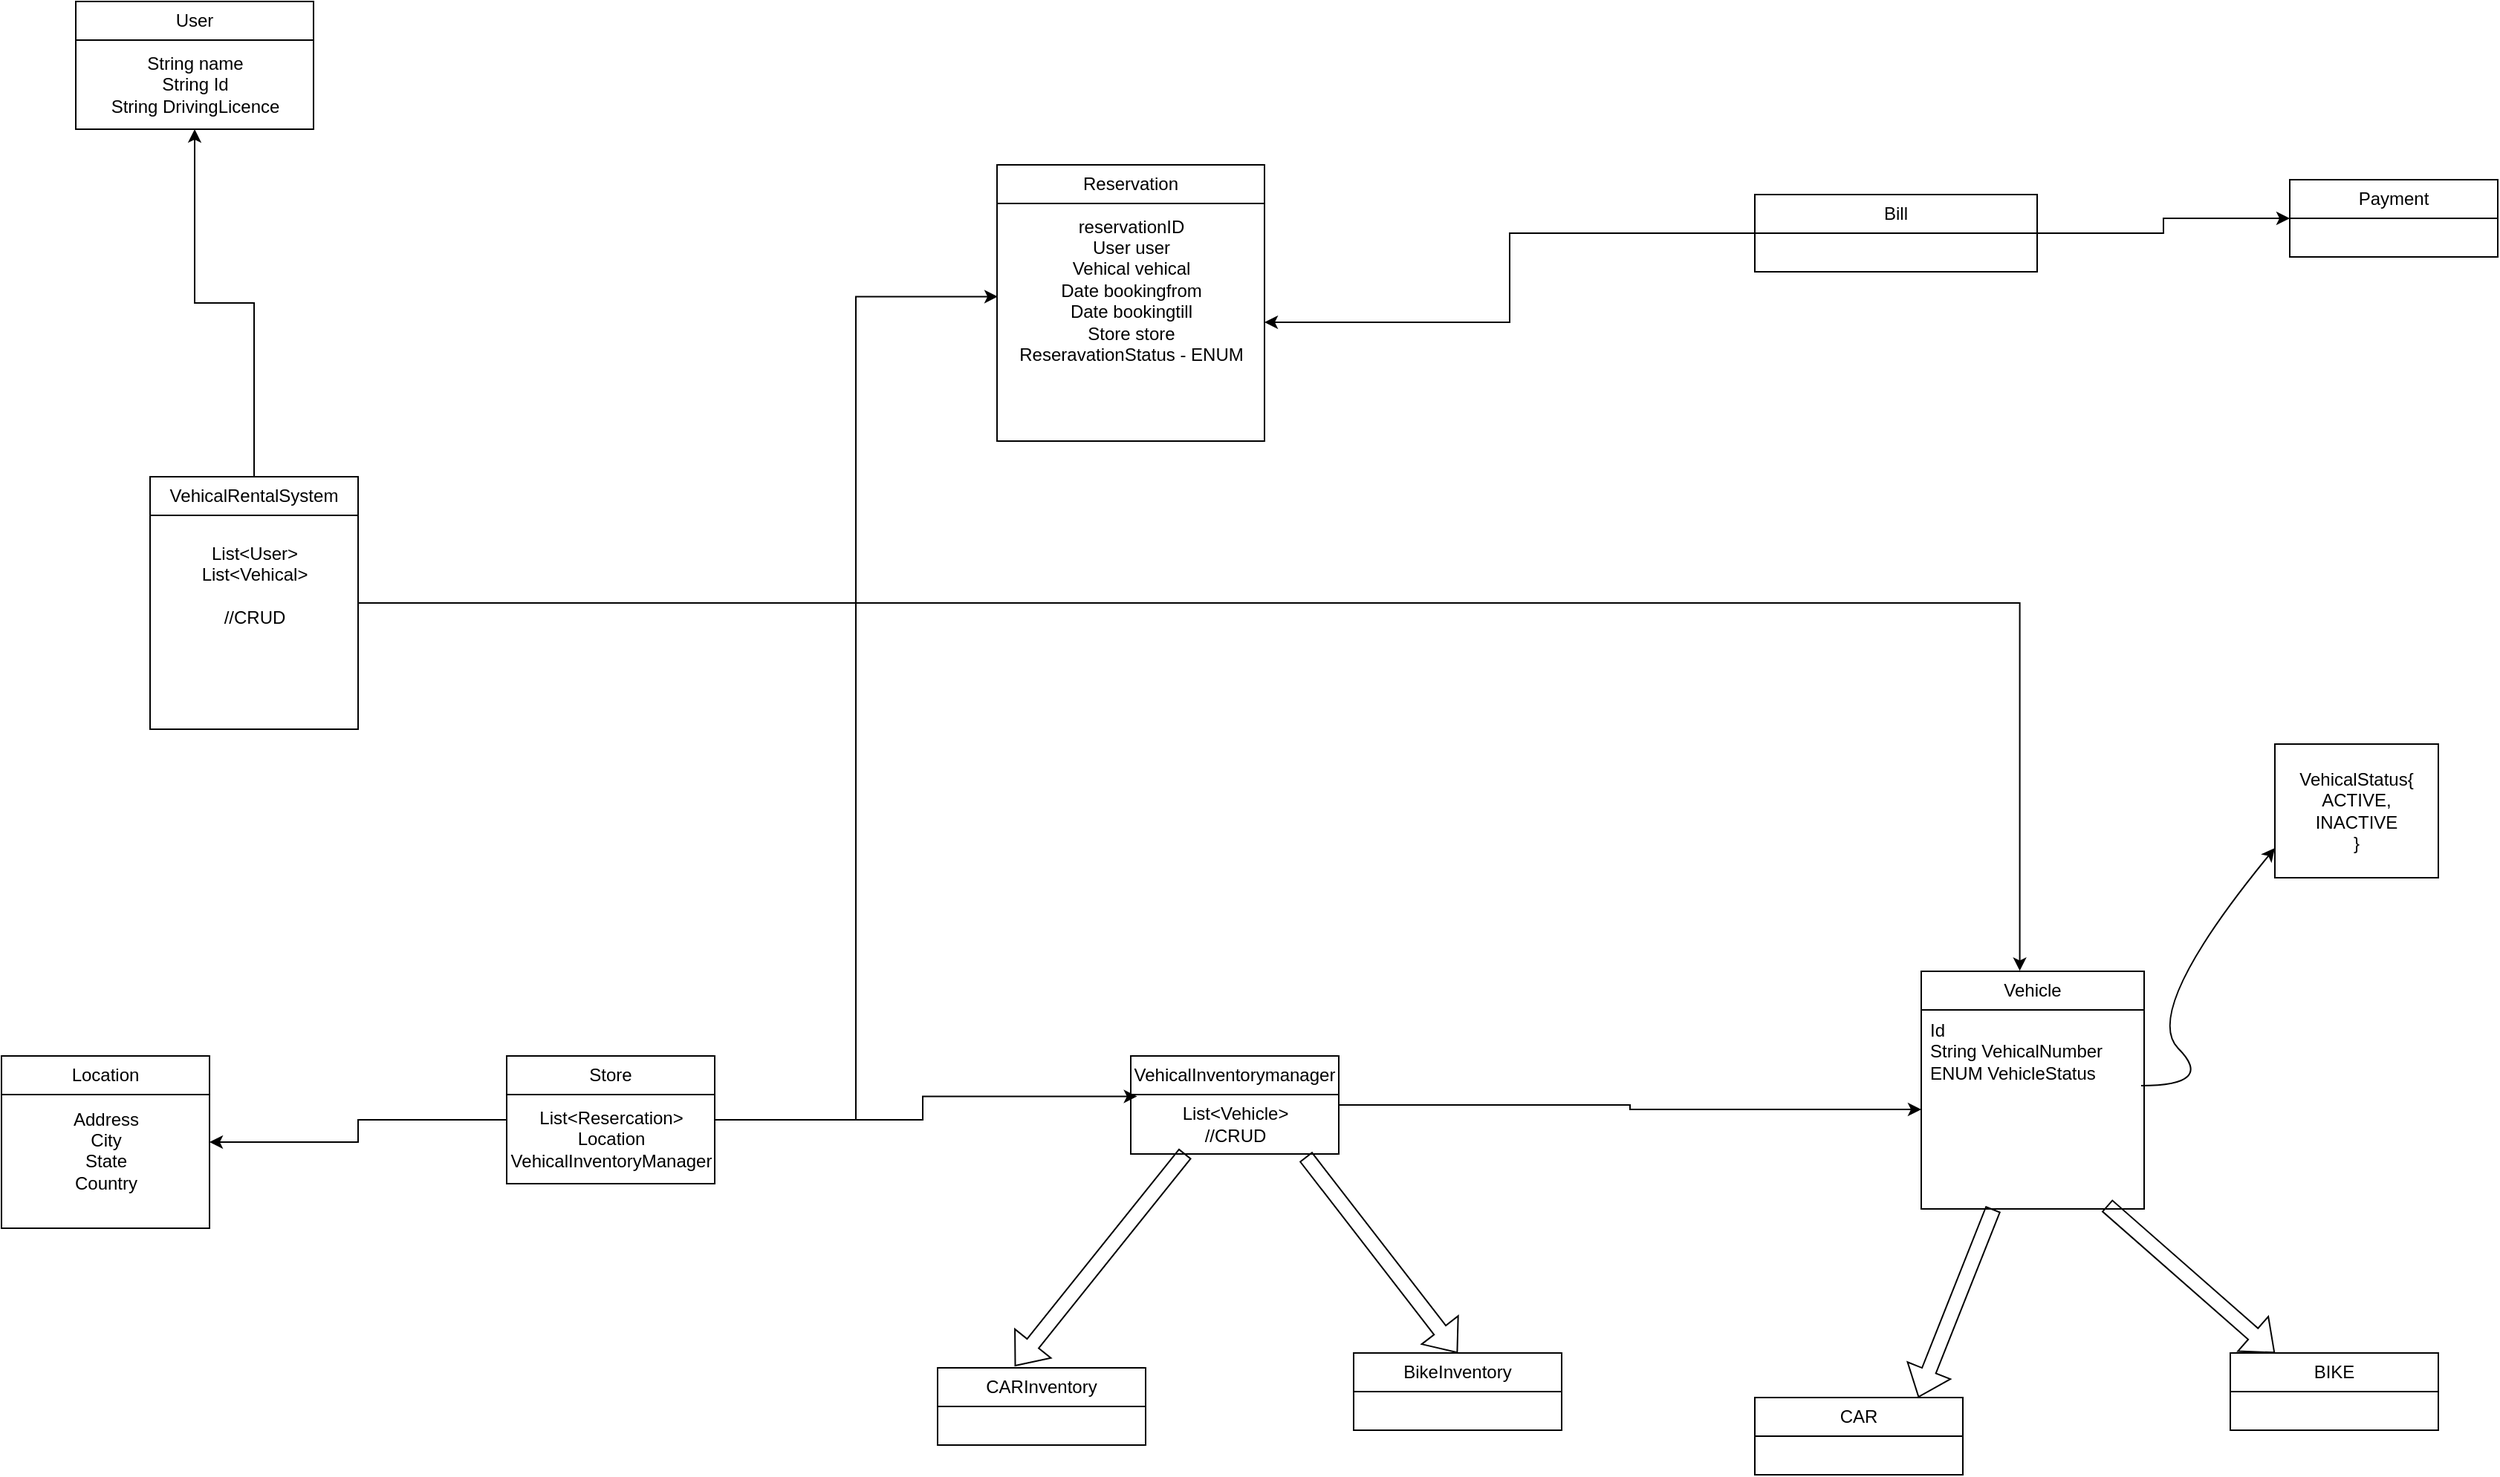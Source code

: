 <mxfile version="24.7.12">
  <diagram id="C5RBs43oDa-KdzZeNtuy" name="Page-1">
    <mxGraphModel dx="1911" dy="1152" grid="1" gridSize="10" guides="1" tooltips="1" connect="1" arrows="1" fold="1" page="1" pageScale="3" pageWidth="827" pageHeight="1169" math="0" shadow="0">
      <root>
        <mxCell id="WIyWlLk6GJQsqaUBKTNV-0" />
        <mxCell id="WIyWlLk6GJQsqaUBKTNV-1" parent="WIyWlLk6GJQsqaUBKTNV-0" />
        <mxCell id="c4m5hIjTChqQx9DOY_w0-4" value="Vehicle" style="swimlane;fontStyle=0;childLayout=stackLayout;horizontal=1;startSize=26;fillColor=none;horizontalStack=0;resizeParent=1;resizeParentMax=0;resizeLast=0;collapsible=1;marginBottom=0;whiteSpace=wrap;html=1;" vertex="1" parent="WIyWlLk6GJQsqaUBKTNV-1">
          <mxGeometry x="1852" y="943" width="150" height="160" as="geometry" />
        </mxCell>
        <mxCell id="c4m5hIjTChqQx9DOY_w0-10" value="" style="curved=1;endArrow=classic;html=1;rounded=0;" edge="1" parent="c4m5hIjTChqQx9DOY_w0-4">
          <mxGeometry width="50" height="50" relative="1" as="geometry">
            <mxPoint x="148" y="77" as="sourcePoint" />
            <mxPoint x="238" y="-83" as="targetPoint" />
            <Array as="points">
              <mxPoint x="198" y="77" />
              <mxPoint x="148" y="27" />
            </Array>
          </mxGeometry>
        </mxCell>
        <mxCell id="c4m5hIjTChqQx9DOY_w0-5" value="Id&lt;div&gt;&lt;span style=&quot;background-color: initial;&quot;&gt;String VehicalNumber&lt;br&gt;ENUM VehicleStatus&lt;/span&gt;&lt;br&gt;&lt;/div&gt;" style="text;strokeColor=none;fillColor=none;align=left;verticalAlign=top;spacingLeft=4;spacingRight=4;overflow=hidden;rotatable=0;points=[[0,0.5],[1,0.5]];portConstraint=eastwest;whiteSpace=wrap;html=1;" vertex="1" parent="c4m5hIjTChqQx9DOY_w0-4">
          <mxGeometry y="26" width="150" height="134" as="geometry" />
        </mxCell>
        <mxCell id="c4m5hIjTChqQx9DOY_w0-14" value="VehicalStatus{&lt;br&gt;ACTIVE,&lt;br&gt;INACTIVE&lt;br&gt;}" style="html=1;whiteSpace=wrap;" vertex="1" parent="WIyWlLk6GJQsqaUBKTNV-1">
          <mxGeometry x="2090" y="790" width="110" height="90" as="geometry" />
        </mxCell>
        <mxCell id="c4m5hIjTChqQx9DOY_w0-15" value="" style="shape=flexArrow;endArrow=classic;html=1;rounded=0;" edge="1" parent="WIyWlLk6GJQsqaUBKTNV-1" source="c4m5hIjTChqQx9DOY_w0-5">
          <mxGeometry width="50" height="50" relative="1" as="geometry">
            <mxPoint x="1710" y="1020" as="sourcePoint" />
            <mxPoint x="1850" y="1230" as="targetPoint" />
          </mxGeometry>
        </mxCell>
        <mxCell id="c4m5hIjTChqQx9DOY_w0-16" value="" style="shape=flexArrow;endArrow=classic;html=1;rounded=0;exitX=0.833;exitY=0.983;exitDx=0;exitDy=0;exitPerimeter=0;" edge="1" parent="WIyWlLk6GJQsqaUBKTNV-1" source="c4m5hIjTChqQx9DOY_w0-5">
          <mxGeometry width="50" height="50" relative="1" as="geometry">
            <mxPoint x="2040" y="1250" as="sourcePoint" />
            <mxPoint x="2090" y="1200" as="targetPoint" />
          </mxGeometry>
        </mxCell>
        <mxCell id="c4m5hIjTChqQx9DOY_w0-17" value="CAR" style="swimlane;fontStyle=0;childLayout=stackLayout;horizontal=1;startSize=26;fillColor=none;horizontalStack=0;resizeParent=1;resizeParentMax=0;resizeLast=0;collapsible=1;marginBottom=0;whiteSpace=wrap;html=1;" vertex="1" parent="WIyWlLk6GJQsqaUBKTNV-1">
          <mxGeometry x="1740" y="1230" width="140" height="52" as="geometry" />
        </mxCell>
        <mxCell id="c4m5hIjTChqQx9DOY_w0-21" value="BIKE" style="swimlane;fontStyle=0;childLayout=stackLayout;horizontal=1;startSize=26;fillColor=none;horizontalStack=0;resizeParent=1;resizeParentMax=0;resizeLast=0;collapsible=1;marginBottom=0;whiteSpace=wrap;html=1;" vertex="1" parent="WIyWlLk6GJQsqaUBKTNV-1">
          <mxGeometry x="2060" y="1200" width="140" height="52" as="geometry" />
        </mxCell>
        <mxCell id="c4m5hIjTChqQx9DOY_w0-74" style="edgeStyle=orthogonalEdgeStyle;rounded=0;orthogonalLoop=1;jettySize=auto;html=1;entryX=1;entryY=0.5;entryDx=0;entryDy=0;" edge="1" parent="WIyWlLk6GJQsqaUBKTNV-1" source="c4m5hIjTChqQx9DOY_w0-33" target="c4m5hIjTChqQx9DOY_w0-38">
          <mxGeometry relative="1" as="geometry" />
        </mxCell>
        <mxCell id="c4m5hIjTChqQx9DOY_w0-33" value="Store" style="swimlane;fontStyle=0;childLayout=stackLayout;horizontal=1;startSize=26;fillColor=none;horizontalStack=0;resizeParent=1;resizeParentMax=0;resizeLast=0;collapsible=1;marginBottom=0;whiteSpace=wrap;html=1;" vertex="1" parent="WIyWlLk6GJQsqaUBKTNV-1">
          <mxGeometry x="900" y="1000" width="140" height="86" as="geometry" />
        </mxCell>
        <mxCell id="c4m5hIjTChqQx9DOY_w0-79" value="List&amp;lt;Resercation&amp;gt;&lt;br&gt;Location&lt;br&gt;VehicalInventoryManager" style="text;html=1;align=center;verticalAlign=middle;resizable=0;points=[];autosize=1;strokeColor=none;fillColor=none;" vertex="1" parent="c4m5hIjTChqQx9DOY_w0-33">
          <mxGeometry y="26" width="140" height="60" as="geometry" />
        </mxCell>
        <mxCell id="c4m5hIjTChqQx9DOY_w0-38" value="Location" style="swimlane;fontStyle=0;childLayout=stackLayout;horizontal=1;startSize=26;fillColor=none;horizontalStack=0;resizeParent=1;resizeParentMax=0;resizeLast=0;collapsible=1;marginBottom=0;whiteSpace=wrap;html=1;" vertex="1" parent="WIyWlLk6GJQsqaUBKTNV-1">
          <mxGeometry x="560" y="1000" width="140" height="116" as="geometry" />
        </mxCell>
        <mxCell id="c4m5hIjTChqQx9DOY_w0-80" value="Address&lt;br&gt;City&lt;br&gt;State&lt;br&gt;Country&lt;div&gt;&lt;br&gt;&lt;/div&gt;" style="text;html=1;align=center;verticalAlign=middle;resizable=0;points=[];autosize=1;strokeColor=none;fillColor=none;" vertex="1" parent="c4m5hIjTChqQx9DOY_w0-38">
          <mxGeometry y="26" width="140" height="90" as="geometry" />
        </mxCell>
        <mxCell id="c4m5hIjTChqQx9DOY_w0-73" style="edgeStyle=orthogonalEdgeStyle;rounded=0;orthogonalLoop=1;jettySize=auto;html=1;entryX=0;entryY=0.5;entryDx=0;entryDy=0;" edge="1" parent="WIyWlLk6GJQsqaUBKTNV-1" source="c4m5hIjTChqQx9DOY_w0-42" target="c4m5hIjTChqQx9DOY_w0-5">
          <mxGeometry relative="1" as="geometry" />
        </mxCell>
        <mxCell id="c4m5hIjTChqQx9DOY_w0-42" value="VehicalInventorymanager" style="swimlane;fontStyle=0;childLayout=stackLayout;horizontal=1;startSize=26;fillColor=none;horizontalStack=0;resizeParent=1;resizeParentMax=0;resizeLast=0;collapsible=1;marginBottom=0;whiteSpace=wrap;html=1;" vertex="1" parent="WIyWlLk6GJQsqaUBKTNV-1">
          <mxGeometry x="1320" y="1000" width="140" height="66" as="geometry" />
        </mxCell>
        <mxCell id="c4m5hIjTChqQx9DOY_w0-64" value="List&amp;lt;Vehicle&amp;gt;&lt;br&gt;//CRUD" style="text;html=1;align=center;verticalAlign=middle;resizable=0;points=[];autosize=1;strokeColor=none;fillColor=none;" vertex="1" parent="c4m5hIjTChqQx9DOY_w0-42">
          <mxGeometry y="26" width="140" height="40" as="geometry" />
        </mxCell>
        <mxCell id="c4m5hIjTChqQx9DOY_w0-49" value="Reservation" style="swimlane;fontStyle=0;childLayout=stackLayout;horizontal=1;startSize=26;fillColor=none;horizontalStack=0;resizeParent=1;resizeParentMax=0;resizeLast=0;collapsible=1;marginBottom=0;whiteSpace=wrap;html=1;" vertex="1" parent="WIyWlLk6GJQsqaUBKTNV-1">
          <mxGeometry x="1230" y="400" width="180" height="186" as="geometry" />
        </mxCell>
        <mxCell id="c4m5hIjTChqQx9DOY_w0-61" value="reservationID&lt;div&gt;User user&lt;/div&gt;&lt;div&gt;Vehical vehical&lt;/div&gt;&lt;div&gt;Date bookingfrom&lt;/div&gt;&lt;div&gt;Date bookingtill&lt;/div&gt;&lt;div&gt;Store store&lt;/div&gt;&lt;div&gt;ReseravationStatus - ENUM&lt;/div&gt;&lt;div&gt;&lt;br&gt;&lt;/div&gt;&lt;div&gt;&lt;br&gt;&lt;div&gt;&lt;br&gt;&lt;/div&gt;&lt;/div&gt;" style="text;html=1;align=center;verticalAlign=middle;resizable=0;points=[];autosize=1;strokeColor=none;fillColor=none;" vertex="1" parent="c4m5hIjTChqQx9DOY_w0-49">
          <mxGeometry y="26" width="180" height="160" as="geometry" />
        </mxCell>
        <mxCell id="c4m5hIjTChqQx9DOY_w0-56" value="Payment" style="swimlane;fontStyle=0;childLayout=stackLayout;horizontal=1;startSize=26;fillColor=none;horizontalStack=0;resizeParent=1;resizeParentMax=0;resizeLast=0;collapsible=1;marginBottom=0;whiteSpace=wrap;html=1;" vertex="1" parent="WIyWlLk6GJQsqaUBKTNV-1">
          <mxGeometry x="2100" y="410" width="140" height="52" as="geometry" />
        </mxCell>
        <mxCell id="c4m5hIjTChqQx9DOY_w0-78" style="edgeStyle=orthogonalEdgeStyle;rounded=0;orthogonalLoop=1;jettySize=auto;html=1;exitX=1;exitY=0.5;exitDx=0;exitDy=0;entryX=0;entryY=0.5;entryDx=0;entryDy=0;" edge="1" parent="WIyWlLk6GJQsqaUBKTNV-1" source="c4m5hIjTChqQx9DOY_w0-57" target="c4m5hIjTChqQx9DOY_w0-56">
          <mxGeometry relative="1" as="geometry" />
        </mxCell>
        <mxCell id="c4m5hIjTChqQx9DOY_w0-85" style="edgeStyle=orthogonalEdgeStyle;rounded=0;orthogonalLoop=1;jettySize=auto;html=1;" edge="1" parent="WIyWlLk6GJQsqaUBKTNV-1" source="c4m5hIjTChqQx9DOY_w0-57" target="c4m5hIjTChqQx9DOY_w0-61">
          <mxGeometry relative="1" as="geometry" />
        </mxCell>
        <mxCell id="c4m5hIjTChqQx9DOY_w0-57" value="Bill" style="swimlane;fontStyle=0;childLayout=stackLayout;horizontal=1;startSize=26;fillColor=none;horizontalStack=0;resizeParent=1;resizeParentMax=0;resizeLast=0;collapsible=1;marginBottom=0;whiteSpace=wrap;html=1;" vertex="1" parent="WIyWlLk6GJQsqaUBKTNV-1">
          <mxGeometry x="1740" y="420" width="190" height="52" as="geometry" />
        </mxCell>
        <mxCell id="c4m5hIjTChqQx9DOY_w0-82" style="edgeStyle=orthogonalEdgeStyle;rounded=0;orthogonalLoop=1;jettySize=auto;html=1;" edge="1" parent="WIyWlLk6GJQsqaUBKTNV-1" source="c4m5hIjTChqQx9DOY_w0-58" target="c4m5hIjTChqQx9DOY_w0-63">
          <mxGeometry relative="1" as="geometry" />
        </mxCell>
        <mxCell id="c4m5hIjTChqQx9DOY_w0-58" value="VehicalRentalSystem" style="swimlane;fontStyle=0;childLayout=stackLayout;horizontal=1;startSize=26;fillColor=none;horizontalStack=0;resizeParent=1;resizeParentMax=0;resizeLast=0;collapsible=1;marginBottom=0;whiteSpace=wrap;html=1;" vertex="1" parent="WIyWlLk6GJQsqaUBKTNV-1">
          <mxGeometry x="660" y="610" width="140" height="170" as="geometry" />
        </mxCell>
        <mxCell id="c4m5hIjTChqQx9DOY_w0-59" value="User" style="swimlane;fontStyle=0;childLayout=stackLayout;horizontal=1;startSize=26;fillColor=none;horizontalStack=0;resizeParent=1;resizeParentMax=0;resizeLast=0;collapsible=1;marginBottom=0;whiteSpace=wrap;html=1;" vertex="1" parent="WIyWlLk6GJQsqaUBKTNV-1">
          <mxGeometry x="610" y="290" width="160" height="86" as="geometry" />
        </mxCell>
        <mxCell id="c4m5hIjTChqQx9DOY_w0-63" value="String name&lt;div&gt;String Id&lt;/div&gt;&lt;div&gt;String DrivingLicence&lt;/div&gt;" style="text;html=1;align=center;verticalAlign=middle;resizable=0;points=[];autosize=1;strokeColor=none;fillColor=none;" vertex="1" parent="c4m5hIjTChqQx9DOY_w0-59">
          <mxGeometry y="26" width="160" height="60" as="geometry" />
        </mxCell>
        <mxCell id="c4m5hIjTChqQx9DOY_w0-69" value="CARInventory" style="swimlane;fontStyle=0;childLayout=stackLayout;horizontal=1;startSize=26;fillColor=none;horizontalStack=0;resizeParent=1;resizeParentMax=0;resizeLast=0;collapsible=1;marginBottom=0;whiteSpace=wrap;html=1;" vertex="1" parent="WIyWlLk6GJQsqaUBKTNV-1">
          <mxGeometry x="1190" y="1210" width="140" height="52" as="geometry" />
        </mxCell>
        <mxCell id="c4m5hIjTChqQx9DOY_w0-70" value="BikeInventory" style="swimlane;fontStyle=0;childLayout=stackLayout;horizontal=1;startSize=26;fillColor=none;horizontalStack=0;resizeParent=1;resizeParentMax=0;resizeLast=0;collapsible=1;marginBottom=0;whiteSpace=wrap;html=1;" vertex="1" parent="WIyWlLk6GJQsqaUBKTNV-1">
          <mxGeometry x="1470" y="1200" width="140" height="52" as="geometry" />
        </mxCell>
        <mxCell id="c4m5hIjTChqQx9DOY_w0-71" value="" style="shape=flexArrow;endArrow=classic;html=1;rounded=0;entryX=0.371;entryY=-0.022;entryDx=0;entryDy=0;entryPerimeter=0;exitX=0.262;exitY=0.992;exitDx=0;exitDy=0;exitPerimeter=0;" edge="1" parent="WIyWlLk6GJQsqaUBKTNV-1" source="c4m5hIjTChqQx9DOY_w0-64" target="c4m5hIjTChqQx9DOY_w0-69">
          <mxGeometry width="50" height="50" relative="1" as="geometry">
            <mxPoint x="1650" y="1100" as="sourcePoint" />
            <mxPoint x="1700" y="1050" as="targetPoint" />
          </mxGeometry>
        </mxCell>
        <mxCell id="c4m5hIjTChqQx9DOY_w0-72" value="" style="shape=flexArrow;endArrow=classic;html=1;rounded=0;exitX=0.841;exitY=1.045;exitDx=0;exitDy=0;exitPerimeter=0;entryX=0.5;entryY=0;entryDx=0;entryDy=0;" edge="1" parent="WIyWlLk6GJQsqaUBKTNV-1" source="c4m5hIjTChqQx9DOY_w0-64" target="c4m5hIjTChqQx9DOY_w0-70">
          <mxGeometry width="50" height="50" relative="1" as="geometry">
            <mxPoint x="1590" y="1040" as="sourcePoint" />
            <mxPoint x="1640" y="990" as="targetPoint" />
          </mxGeometry>
        </mxCell>
        <mxCell id="c4m5hIjTChqQx9DOY_w0-75" style="edgeStyle=orthogonalEdgeStyle;rounded=0;orthogonalLoop=1;jettySize=auto;html=1;exitX=1;exitY=0.5;exitDx=0;exitDy=0;entryX=0.031;entryY=0.031;entryDx=0;entryDy=0;entryPerimeter=0;" edge="1" parent="WIyWlLk6GJQsqaUBKTNV-1" source="c4m5hIjTChqQx9DOY_w0-33" target="c4m5hIjTChqQx9DOY_w0-64">
          <mxGeometry relative="1" as="geometry" />
        </mxCell>
        <mxCell id="c4m5hIjTChqQx9DOY_w0-76" style="edgeStyle=orthogonalEdgeStyle;rounded=0;orthogonalLoop=1;jettySize=auto;html=1;entryX=0.003;entryY=0.392;entryDx=0;entryDy=0;entryPerimeter=0;" edge="1" parent="WIyWlLk6GJQsqaUBKTNV-1" source="c4m5hIjTChqQx9DOY_w0-33" target="c4m5hIjTChqQx9DOY_w0-61">
          <mxGeometry relative="1" as="geometry" />
        </mxCell>
        <mxCell id="c4m5hIjTChqQx9DOY_w0-81" value="List&amp;lt;User&amp;gt;&lt;br&gt;List&amp;lt;Vehical&amp;gt;&lt;br&gt;&lt;br&gt;//CRUD" style="text;html=1;align=center;verticalAlign=middle;resizable=0;points=[];autosize=1;strokeColor=none;fillColor=none;" vertex="1" parent="WIyWlLk6GJQsqaUBKTNV-1">
          <mxGeometry x="685" y="648" width="90" height="70" as="geometry" />
        </mxCell>
        <mxCell id="c4m5hIjTChqQx9DOY_w0-84" style="edgeStyle=orthogonalEdgeStyle;rounded=0;orthogonalLoop=1;jettySize=auto;html=1;entryX=0.442;entryY=-0.002;entryDx=0;entryDy=0;entryPerimeter=0;" edge="1" parent="WIyWlLk6GJQsqaUBKTNV-1" source="c4m5hIjTChqQx9DOY_w0-58" target="c4m5hIjTChqQx9DOY_w0-4">
          <mxGeometry relative="1" as="geometry" />
        </mxCell>
      </root>
    </mxGraphModel>
  </diagram>
</mxfile>
